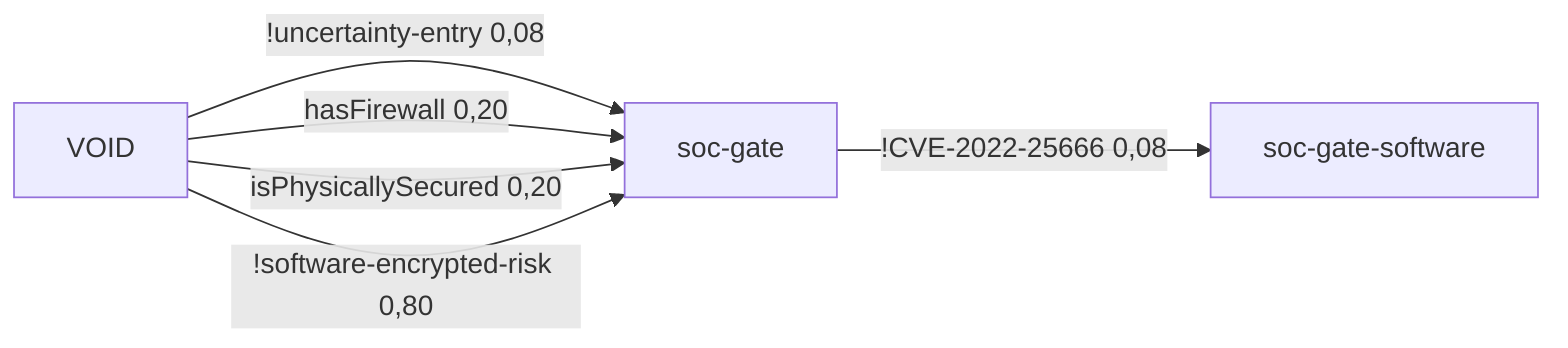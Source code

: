 %% AttributeChange [4mcontiki-ng/contiki-ng[0m to [4m4.7[0m for node [4msoc-gate[0m
%%  VOID -[0,88]->  soc-gate -[0,08]-> soc-gate-software 21,17 0,07
flowchart LR
	soc-gate-software[soc-gate-software]
	soc-gate[soc-gate]
	VOID[VOID]
	soc-gate -->|!CVE-2022-25666 0,08| soc-gate-software
	VOID -->|!uncertainty-entry 0,08| soc-gate
	VOID -->|hasFirewall 0,20| soc-gate
	VOID -->|isPhysicallySecured 0,20| soc-gate
	VOID -->|!software-encrypted-risk 0,80| soc-gate